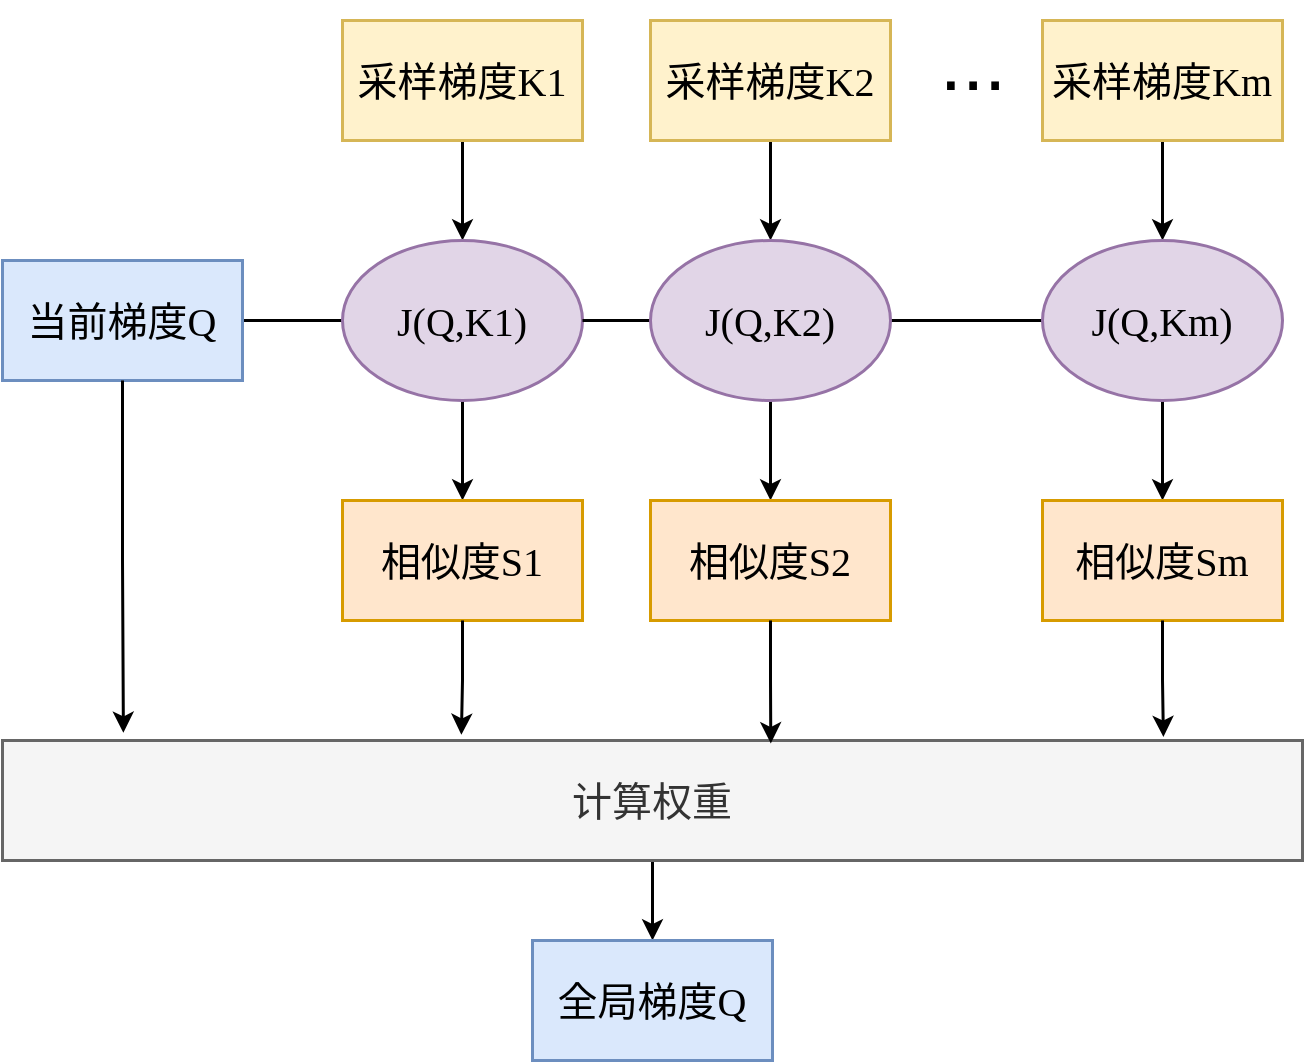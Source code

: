 <mxfile version="24.6.4" type="github" pages="2">
  <diagram name="第 1 页" id="pWUY8dmDs2OouAwmsHBR">
    <mxGraphModel dx="880" dy="545" grid="1" gridSize="10" guides="1" tooltips="1" connect="1" arrows="1" fold="1" page="1" pageScale="1" pageWidth="827" pageHeight="1169" math="0" shadow="0">
      <root>
        <mxCell id="0" />
        <mxCell id="1" parent="0" />
        <mxCell id="XfDrQ2wVcJRRQTwLYJBV-8" style="edgeStyle=orthogonalEdgeStyle;rounded=0;orthogonalLoop=1;jettySize=auto;html=1;exitX=1;exitY=0.5;exitDx=0;exitDy=0;entryX=0;entryY=0.5;entryDx=0;entryDy=0;endArrow=none;endFill=0;jumpSize=0;fontSize=20;fontStyle=0;fontFamily=Verdana;strokeWidth=1.5;" edge="1" parent="1" source="CtYutjSGFGOrOF0RzukD-1" target="CtYutjSGFGOrOF0RzukD-5">
          <mxGeometry relative="1" as="geometry" />
        </mxCell>
        <mxCell id="CtYutjSGFGOrOF0RzukD-1" value="当前梯度Q" style="rounded=0;whiteSpace=wrap;html=1;fillColor=#dae8fc;strokeColor=#6c8ebf;fontSize=20;fontStyle=0;fontFamily=Verdana;strokeWidth=1.5;" parent="1" vertex="1">
          <mxGeometry x="90" y="290" width="120" height="60" as="geometry" />
        </mxCell>
        <mxCell id="XfDrQ2wVcJRRQTwLYJBV-5" style="edgeStyle=orthogonalEdgeStyle;rounded=0;orthogonalLoop=1;jettySize=auto;html=1;exitX=0.5;exitY=1;exitDx=0;exitDy=0;entryX=0.5;entryY=0;entryDx=0;entryDy=0;fontSize=20;fontStyle=0;fontFamily=Verdana;strokeWidth=1.5;" edge="1" parent="1" source="CtYutjSGFGOrOF0RzukD-2" target="CtYutjSGFGOrOF0RzukD-5">
          <mxGeometry relative="1" as="geometry" />
        </mxCell>
        <mxCell id="CtYutjSGFGOrOF0RzukD-2" value="采样梯度K1" style="rounded=0;whiteSpace=wrap;html=1;fillColor=#fff2cc;strokeColor=#d6b656;fontSize=20;fontStyle=0;fontFamily=Verdana;strokeWidth=1.5;" parent="1" vertex="1">
          <mxGeometry x="260" y="170" width="120" height="60" as="geometry" />
        </mxCell>
        <mxCell id="XfDrQ2wVcJRRQTwLYJBV-6" style="edgeStyle=orthogonalEdgeStyle;rounded=0;orthogonalLoop=1;jettySize=auto;html=1;exitX=0.5;exitY=1;exitDx=0;exitDy=0;entryX=0.5;entryY=0;entryDx=0;entryDy=0;fontSize=20;fontStyle=0;fontFamily=Verdana;strokeWidth=1.5;" edge="1" parent="1" source="CtYutjSGFGOrOF0RzukD-3" target="CtYutjSGFGOrOF0RzukD-6">
          <mxGeometry relative="1" as="geometry" />
        </mxCell>
        <mxCell id="CtYutjSGFGOrOF0RzukD-3" value="采样梯度K2" style="rounded=0;whiteSpace=wrap;html=1;fillColor=#fff2cc;strokeColor=#d6b656;fontSize=20;fontStyle=0;fontFamily=Verdana;strokeWidth=1.5;" parent="1" vertex="1">
          <mxGeometry x="414" y="170" width="120" height="60" as="geometry" />
        </mxCell>
        <mxCell id="XfDrQ2wVcJRRQTwLYJBV-7" style="edgeStyle=orthogonalEdgeStyle;rounded=0;orthogonalLoop=1;jettySize=auto;html=1;exitX=0.5;exitY=1;exitDx=0;exitDy=0;entryX=0.5;entryY=0;entryDx=0;entryDy=0;fontSize=20;fontStyle=0;fontFamily=Verdana;strokeWidth=1.5;" edge="1" parent="1" source="CtYutjSGFGOrOF0RzukD-4" target="CtYutjSGFGOrOF0RzukD-7">
          <mxGeometry relative="1" as="geometry" />
        </mxCell>
        <mxCell id="CtYutjSGFGOrOF0RzukD-4" value="采样梯度Km" style="rounded=0;whiteSpace=wrap;html=1;fillColor=#fff2cc;strokeColor=#d6b656;fontSize=20;fontStyle=0;fontFamily=Verdana;strokeWidth=1.5;" parent="1" vertex="1">
          <mxGeometry x="610" y="170" width="120" height="60" as="geometry" />
        </mxCell>
        <mxCell id="XfDrQ2wVcJRRQTwLYJBV-9" style="edgeStyle=orthogonalEdgeStyle;rounded=0;orthogonalLoop=1;jettySize=auto;html=1;exitX=1;exitY=0.5;exitDx=0;exitDy=0;endArrow=none;endFill=0;fontSize=20;fontStyle=0;fontFamily=Verdana;strokeWidth=1.5;" edge="1" parent="1" source="CtYutjSGFGOrOF0RzukD-5">
          <mxGeometry relative="1" as="geometry">
            <mxPoint x="410" y="320" as="targetPoint" />
          </mxGeometry>
        </mxCell>
        <mxCell id="XfDrQ2wVcJRRQTwLYJBV-12" style="edgeStyle=orthogonalEdgeStyle;rounded=0;orthogonalLoop=1;jettySize=auto;html=1;exitX=0.5;exitY=1;exitDx=0;exitDy=0;entryX=0.5;entryY=0;entryDx=0;entryDy=0;fontSize=20;fontStyle=0;fontFamily=Verdana;strokeWidth=1.5;" edge="1" parent="1" source="CtYutjSGFGOrOF0RzukD-5" target="XfDrQ2wVcJRRQTwLYJBV-1">
          <mxGeometry relative="1" as="geometry" />
        </mxCell>
        <mxCell id="CtYutjSGFGOrOF0RzukD-5" value="J(Q,K1)" style="ellipse;whiteSpace=wrap;html=1;fillColor=#e1d5e7;strokeColor=#9673a6;fontSize=20;fontStyle=0;fontFamily=Verdana;strokeWidth=1.5;" parent="1" vertex="1">
          <mxGeometry x="260" y="280" width="120" height="80" as="geometry" />
        </mxCell>
        <mxCell id="XfDrQ2wVcJRRQTwLYJBV-10" value="" style="edgeStyle=orthogonalEdgeStyle;rounded=0;orthogonalLoop=1;jettySize=auto;html=1;jumpSize=0;endArrow=none;endFill=0;fontSize=20;fontStyle=0;fontFamily=Verdana;strokeWidth=1.5;" edge="1" parent="1" source="CtYutjSGFGOrOF0RzukD-6" target="CtYutjSGFGOrOF0RzukD-5">
          <mxGeometry relative="1" as="geometry" />
        </mxCell>
        <mxCell id="XfDrQ2wVcJRRQTwLYJBV-11" style="edgeStyle=orthogonalEdgeStyle;rounded=0;orthogonalLoop=1;jettySize=auto;html=1;exitX=1;exitY=0.5;exitDx=0;exitDy=0;entryX=0;entryY=0.5;entryDx=0;entryDy=0;jumpSize=7;endArrow=none;endFill=0;fontSize=20;fontStyle=0;fontFamily=Verdana;strokeWidth=1.5;" edge="1" parent="1" source="CtYutjSGFGOrOF0RzukD-6" target="CtYutjSGFGOrOF0RzukD-7">
          <mxGeometry relative="1" as="geometry" />
        </mxCell>
        <mxCell id="XfDrQ2wVcJRRQTwLYJBV-13" style="edgeStyle=orthogonalEdgeStyle;rounded=0;orthogonalLoop=1;jettySize=auto;html=1;exitX=0.5;exitY=1;exitDx=0;exitDy=0;entryX=0.5;entryY=0;entryDx=0;entryDy=0;fontSize=20;fontStyle=0;fontFamily=Verdana;strokeWidth=1.5;" edge="1" parent="1" source="CtYutjSGFGOrOF0RzukD-6" target="XfDrQ2wVcJRRQTwLYJBV-2">
          <mxGeometry relative="1" as="geometry" />
        </mxCell>
        <mxCell id="CtYutjSGFGOrOF0RzukD-6" value="J(Q,K2)" style="ellipse;whiteSpace=wrap;html=1;fillColor=#e1d5e7;strokeColor=#9673a6;fontSize=20;fontStyle=0;fontFamily=Verdana;strokeWidth=1.5;" parent="1" vertex="1">
          <mxGeometry x="414" y="280" width="120" height="80" as="geometry" />
        </mxCell>
        <mxCell id="XfDrQ2wVcJRRQTwLYJBV-14" style="edgeStyle=orthogonalEdgeStyle;rounded=0;orthogonalLoop=1;jettySize=auto;html=1;exitX=0.5;exitY=1;exitDx=0;exitDy=0;entryX=0.5;entryY=0;entryDx=0;entryDy=0;fontSize=20;fontStyle=0;fontFamily=Verdana;strokeWidth=1.5;" edge="1" parent="1" source="CtYutjSGFGOrOF0RzukD-7" target="XfDrQ2wVcJRRQTwLYJBV-3">
          <mxGeometry relative="1" as="geometry" />
        </mxCell>
        <mxCell id="CtYutjSGFGOrOF0RzukD-7" value="J(Q,Km)" style="ellipse;whiteSpace=wrap;html=1;fillColor=#e1d5e7;strokeColor=#9673a6;fontSize=20;fontStyle=0;fontFamily=Verdana;strokeWidth=1.5;" parent="1" vertex="1">
          <mxGeometry x="610" y="280" width="120" height="80" as="geometry" />
        </mxCell>
        <mxCell id="XfDrQ2wVcJRRQTwLYJBV-1" value="相似度S1" style="rounded=0;whiteSpace=wrap;html=1;fillColor=#ffe6cc;strokeColor=#d79b00;fontSize=20;fontStyle=0;fontFamily=Verdana;strokeWidth=1.5;" vertex="1" parent="1">
          <mxGeometry x="260" y="410" width="120" height="60" as="geometry" />
        </mxCell>
        <mxCell id="XfDrQ2wVcJRRQTwLYJBV-2" value="相似度S2" style="rounded=0;whiteSpace=wrap;html=1;fillColor=#ffe6cc;strokeColor=#d79b00;fontSize=20;fontStyle=0;fontFamily=Verdana;strokeWidth=1.5;" vertex="1" parent="1">
          <mxGeometry x="414" y="410" width="120" height="60" as="geometry" />
        </mxCell>
        <mxCell id="XfDrQ2wVcJRRQTwLYJBV-3" value="相似度Sm" style="rounded=0;whiteSpace=wrap;html=1;fillColor=#ffe6cc;strokeColor=#d79b00;fontSize=20;fontStyle=0;fontFamily=Verdana;strokeWidth=1.5;" vertex="1" parent="1">
          <mxGeometry x="610" y="410" width="120" height="60" as="geometry" />
        </mxCell>
        <mxCell id="o6o1Gp0JI-x6tsVNTyVL-2" style="edgeStyle=orthogonalEdgeStyle;rounded=0;orthogonalLoop=1;jettySize=auto;html=1;exitX=0.5;exitY=1;exitDx=0;exitDy=0;entryX=0.5;entryY=0;entryDx=0;entryDy=0;strokeWidth=1.5;" edge="1" parent="1" source="XfDrQ2wVcJRRQTwLYJBV-15" target="XfDrQ2wVcJRRQTwLYJBV-22">
          <mxGeometry relative="1" as="geometry" />
        </mxCell>
        <mxCell id="XfDrQ2wVcJRRQTwLYJBV-15" value="计算权重" style="rounded=0;whiteSpace=wrap;html=1;fillColor=#f5f5f5;fontColor=#333333;strokeColor=#666666;fontSize=20;strokeWidth=1.5;" vertex="1" parent="1">
          <mxGeometry x="90" y="530" width="650" height="60" as="geometry" />
        </mxCell>
        <mxCell id="XfDrQ2wVcJRRQTwLYJBV-22" value="全局梯度Q" style="rounded=0;whiteSpace=wrap;html=1;fillColor=#dae8fc;strokeColor=#6c8ebf;fontSize=20;fontStyle=0;fontFamily=Verdana;strokeWidth=1.5;" vertex="1" parent="1">
          <mxGeometry x="355" y="630" width="120" height="60" as="geometry" />
        </mxCell>
        <mxCell id="o6o1Gp0JI-x6tsVNTyVL-1" value="..." style="text;html=1;align=center;verticalAlign=middle;resizable=0;points=[];autosize=1;strokeColor=none;fillColor=none;fontSize=40;strokeWidth=1.5;" vertex="1" parent="1">
          <mxGeometry x="545" y="160" width="60" height="60" as="geometry" />
        </mxCell>
        <mxCell id="o6o1Gp0JI-x6tsVNTyVL-3" style="edgeStyle=orthogonalEdgeStyle;rounded=0;orthogonalLoop=1;jettySize=auto;html=1;exitX=0.5;exitY=1;exitDx=0;exitDy=0;entryX=0.893;entryY=-0.029;entryDx=0;entryDy=0;entryPerimeter=0;strokeWidth=1.5;" edge="1" parent="1" source="XfDrQ2wVcJRRQTwLYJBV-3" target="XfDrQ2wVcJRRQTwLYJBV-15">
          <mxGeometry relative="1" as="geometry" />
        </mxCell>
        <mxCell id="o6o1Gp0JI-x6tsVNTyVL-4" style="edgeStyle=orthogonalEdgeStyle;rounded=0;orthogonalLoop=1;jettySize=auto;html=1;exitX=0.5;exitY=1;exitDx=0;exitDy=0;entryX=0.591;entryY=0.024;entryDx=0;entryDy=0;entryPerimeter=0;strokeWidth=1.5;" edge="1" parent="1" source="XfDrQ2wVcJRRQTwLYJBV-2" target="XfDrQ2wVcJRRQTwLYJBV-15">
          <mxGeometry relative="1" as="geometry" />
        </mxCell>
        <mxCell id="o6o1Gp0JI-x6tsVNTyVL-5" style="edgeStyle=orthogonalEdgeStyle;rounded=0;orthogonalLoop=1;jettySize=auto;html=1;exitX=0.5;exitY=1;exitDx=0;exitDy=0;entryX=0.353;entryY=-0.047;entryDx=0;entryDy=0;entryPerimeter=0;strokeWidth=1.5;" edge="1" parent="1" source="XfDrQ2wVcJRRQTwLYJBV-1" target="XfDrQ2wVcJRRQTwLYJBV-15">
          <mxGeometry relative="1" as="geometry" />
        </mxCell>
        <mxCell id="o6o1Gp0JI-x6tsVNTyVL-7" style="edgeStyle=orthogonalEdgeStyle;rounded=0;orthogonalLoop=1;jettySize=auto;html=1;exitX=0.5;exitY=1;exitDx=0;exitDy=0;entryX=0.093;entryY=-0.064;entryDx=0;entryDy=0;entryPerimeter=0;strokeWidth=1.5;" edge="1" parent="1" source="CtYutjSGFGOrOF0RzukD-1" target="XfDrQ2wVcJRRQTwLYJBV-15">
          <mxGeometry relative="1" as="geometry" />
        </mxCell>
      </root>
    </mxGraphModel>
  </diagram>
  <diagram id="eUGgB-dBmo0Z--pMNwDU" name="第 2 页">
    <mxGraphModel dx="880" dy="545" grid="1" gridSize="10" guides="1" tooltips="1" connect="1" arrows="1" fold="1" page="1" pageScale="1" pageWidth="827" pageHeight="1169" math="0" shadow="0">
      <root>
        <mxCell id="0" />
        <mxCell id="1" parent="0" />
        <mxCell id="TSMqjMPOksKZJZm1Km89-32" style="edgeStyle=orthogonalEdgeStyle;rounded=0;orthogonalLoop=1;jettySize=auto;html=1;exitX=1;exitY=0.5;exitDx=0;exitDy=0;entryX=0;entryY=0.5;entryDx=0;entryDy=0;strokeWidth=1.5;" parent="1" source="TSMqjMPOksKZJZm1Km89-2" target="TSMqjMPOksKZJZm1Km89-28" edge="1">
          <mxGeometry relative="1" as="geometry" />
        </mxCell>
        <mxCell id="TSMqjMPOksKZJZm1Km89-36" style="edgeStyle=orthogonalEdgeStyle;rounded=0;orthogonalLoop=1;jettySize=auto;html=1;exitX=0.5;exitY=1;exitDx=0;exitDy=0;entryX=0;entryY=0.5;entryDx=0;entryDy=0;strokeWidth=1.5;" parent="1" source="TSMqjMPOksKZJZm1Km89-2" target="TSMqjMPOksKZJZm1Km89-35" edge="1">
          <mxGeometry relative="1" as="geometry" />
        </mxCell>
        <mxCell id="TSMqjMPOksKZJZm1Km89-2" value="当前梯度Q" style="rounded=0;whiteSpace=wrap;html=1;fillColor=#dae8fc;strokeColor=#6c8ebf;fontSize=20;fontStyle=0;fontFamily=Verdana;strokeWidth=1.5;" parent="1" vertex="1">
          <mxGeometry x="284" y="280" width="120" height="60" as="geometry" />
        </mxCell>
        <mxCell id="TSMqjMPOksKZJZm1Km89-3" style="edgeStyle=orthogonalEdgeStyle;rounded=0;orthogonalLoop=1;jettySize=auto;html=1;exitX=0.5;exitY=1;exitDx=0;exitDy=0;entryX=0.5;entryY=0;entryDx=0;entryDy=0;fontSize=20;fontStyle=0;fontFamily=Verdana;strokeWidth=1.5;" parent="1" source="TSMqjMPOksKZJZm1Km89-4" edge="1">
          <mxGeometry relative="1" as="geometry">
            <mxPoint x="344" y="160" as="targetPoint" />
          </mxGeometry>
        </mxCell>
        <mxCell id="TSMqjMPOksKZJZm1Km89-4" value="采样梯度K1" style="rounded=0;whiteSpace=wrap;html=1;fillColor=#fff2cc;strokeColor=#d6b656;fontSize=20;fontStyle=0;fontFamily=Verdana;strokeWidth=1.5;" parent="1" vertex="1">
          <mxGeometry x="284" y="50" width="120" height="60" as="geometry" />
        </mxCell>
        <mxCell id="TSMqjMPOksKZJZm1Km89-6" value="采样梯度K2" style="rounded=0;whiteSpace=wrap;html=1;fillColor=#fff2cc;strokeColor=#d6b656;fontSize=20;fontStyle=0;fontFamily=Verdana;strokeWidth=1.5;" parent="1" vertex="1">
          <mxGeometry x="432" y="50" width="120" height="60" as="geometry" />
        </mxCell>
        <mxCell id="TSMqjMPOksKZJZm1Km89-8" value="采样梯度Km" style="rounded=0;whiteSpace=wrap;html=1;fillColor=#fff2cc;strokeColor=#d6b656;fontSize=20;fontStyle=0;fontFamily=Verdana;strokeWidth=1.5;" parent="1" vertex="1">
          <mxGeometry x="610" y="50" width="120" height="60" as="geometry" />
        </mxCell>
        <mxCell id="TSMqjMPOksKZJZm1Km89-37" style="edgeStyle=orthogonalEdgeStyle;rounded=0;orthogonalLoop=1;jettySize=auto;html=1;entryX=0.5;entryY=0;entryDx=0;entryDy=0;strokeWidth=1.5;" parent="1" source="TSMqjMPOksKZJZm1Km89-18" target="TSMqjMPOksKZJZm1Km89-35" edge="1">
          <mxGeometry relative="1" as="geometry" />
        </mxCell>
        <mxCell id="TSMqjMPOksKZJZm1Km89-18" value="相似度S" style="rounded=0;whiteSpace=wrap;html=1;fillColor=#ffe6cc;strokeColor=#d79b00;fontSize=20;fontStyle=0;fontFamily=Verdana;strokeWidth=1.5;" parent="1" vertex="1">
          <mxGeometry x="432" y="390" width="120" height="60" as="geometry" />
        </mxCell>
        <mxCell id="TSMqjMPOksKZJZm1Km89-27" value="全局梯度Q" style="rounded=0;whiteSpace=wrap;html=1;fillColor=#dae8fc;strokeColor=#6c8ebf;fontSize=20;fontStyle=0;fontFamily=Verdana;strokeWidth=1.5;" parent="1" vertex="1">
          <mxGeometry x="432" y="610" width="120" height="60" as="geometry" />
        </mxCell>
        <mxCell id="TSMqjMPOksKZJZm1Km89-31" style="edgeStyle=orthogonalEdgeStyle;rounded=0;orthogonalLoop=1;jettySize=auto;html=1;exitX=0.5;exitY=1;exitDx=0;exitDy=0;entryX=0.5;entryY=0;entryDx=0;entryDy=0;strokeWidth=1.5;" parent="1" source="TSMqjMPOksKZJZm1Km89-28" target="TSMqjMPOksKZJZm1Km89-18" edge="1">
          <mxGeometry relative="1" as="geometry" />
        </mxCell>
        <mxCell id="TSMqjMPOksKZJZm1Km89-28" value="J(Q,K1)" style="ellipse;whiteSpace=wrap;html=1;fillColor=#e1d5e7;strokeColor=#9673a6;fontSize=20;fontStyle=0;fontFamily=Verdana;strokeWidth=1.5;" parent="1" vertex="1">
          <mxGeometry x="432" y="270" width="120" height="80" as="geometry" />
        </mxCell>
        <mxCell id="TSMqjMPOksKZJZm1Km89-30" style="edgeStyle=orthogonalEdgeStyle;rounded=0;orthogonalLoop=1;jettySize=auto;html=1;entryX=0.5;entryY=0;entryDx=0;entryDy=0;exitX=0.466;exitY=1.009;exitDx=0;exitDy=0;exitPerimeter=0;strokeWidth=1.5;" parent="1" source="TSMqjMPOksKZJZm1Km89-29" target="TSMqjMPOksKZJZm1Km89-28" edge="1">
          <mxGeometry relative="1" as="geometry">
            <mxPoint x="507" y="220" as="sourcePoint" />
          </mxGeometry>
        </mxCell>
        <mxCell id="TSMqjMPOksKZJZm1Km89-38" style="edgeStyle=orthogonalEdgeStyle;rounded=0;orthogonalLoop=1;jettySize=auto;html=1;exitX=0.75;exitY=1;exitDx=0;exitDy=0;entryX=1;entryY=0.5;entryDx=0;entryDy=0;strokeWidth=1.5;" parent="1" source="TSMqjMPOksKZJZm1Km89-29" target="TSMqjMPOksKZJZm1Km89-35" edge="1">
          <mxGeometry relative="1" as="geometry">
            <Array as="points">
              <mxPoint x="596" y="530" />
            </Array>
          </mxGeometry>
        </mxCell>
        <mxCell id="TSMqjMPOksKZJZm1Km89-29" value="平均聚合梯度" style="rounded=0;whiteSpace=wrap;html=1;fillColor=#f5f5f5;fontColor=#333333;strokeColor=#666666;fontSize=20;strokeWidth=1.5;" parent="1" vertex="1">
          <mxGeometry x="284" y="160" width="446" height="60" as="geometry" />
        </mxCell>
        <mxCell id="TSMqjMPOksKZJZm1Km89-39" style="edgeStyle=orthogonalEdgeStyle;rounded=0;orthogonalLoop=1;jettySize=auto;html=1;exitX=0.5;exitY=1;exitDx=0;exitDy=0;entryX=0.5;entryY=0;entryDx=0;entryDy=0;strokeWidth=1.5;" parent="1" source="TSMqjMPOksKZJZm1Km89-35" target="TSMqjMPOksKZJZm1Km89-27" edge="1">
          <mxGeometry relative="1" as="geometry" />
        </mxCell>
        <mxCell id="TSMqjMPOksKZJZm1Km89-35" value="+" style="ellipse;whiteSpace=wrap;html=1;aspect=fixed;fontSize=40;strokeWidth=1.5;" parent="1" vertex="1">
          <mxGeometry x="452" y="490" width="80" height="80" as="geometry" />
        </mxCell>
        <mxCell id="C99sZRqOXv69UT_1HH35-1" value="..." style="text;html=1;align=center;verticalAlign=middle;resizable=0;points=[];autosize=1;strokeColor=none;fillColor=none;fontSize=40;strokeWidth=1.5;" vertex="1" parent="1">
          <mxGeometry x="552" y="40" width="60" height="60" as="geometry" />
        </mxCell>
        <mxCell id="C99sZRqOXv69UT_1HH35-4" style="edgeStyle=orthogonalEdgeStyle;rounded=0;orthogonalLoop=1;jettySize=auto;html=1;exitX=0.5;exitY=1;exitDx=0;exitDy=0;entryX=0.866;entryY=0.022;entryDx=0;entryDy=0;entryPerimeter=0;strokeWidth=1.5;" edge="1" parent="1" source="TSMqjMPOksKZJZm1Km89-8" target="TSMqjMPOksKZJZm1Km89-29">
          <mxGeometry relative="1" as="geometry" />
        </mxCell>
        <mxCell id="C99sZRqOXv69UT_1HH35-5" style="edgeStyle=orthogonalEdgeStyle;rounded=0;orthogonalLoop=1;jettySize=auto;html=1;exitX=0.5;exitY=1;exitDx=0;exitDy=0;entryX=0.466;entryY=-0.058;entryDx=0;entryDy=0;entryPerimeter=0;strokeWidth=1.5;" edge="1" parent="1" source="TSMqjMPOksKZJZm1Km89-6" target="TSMqjMPOksKZJZm1Km89-29">
          <mxGeometry relative="1" as="geometry" />
        </mxCell>
      </root>
    </mxGraphModel>
  </diagram>
</mxfile>
